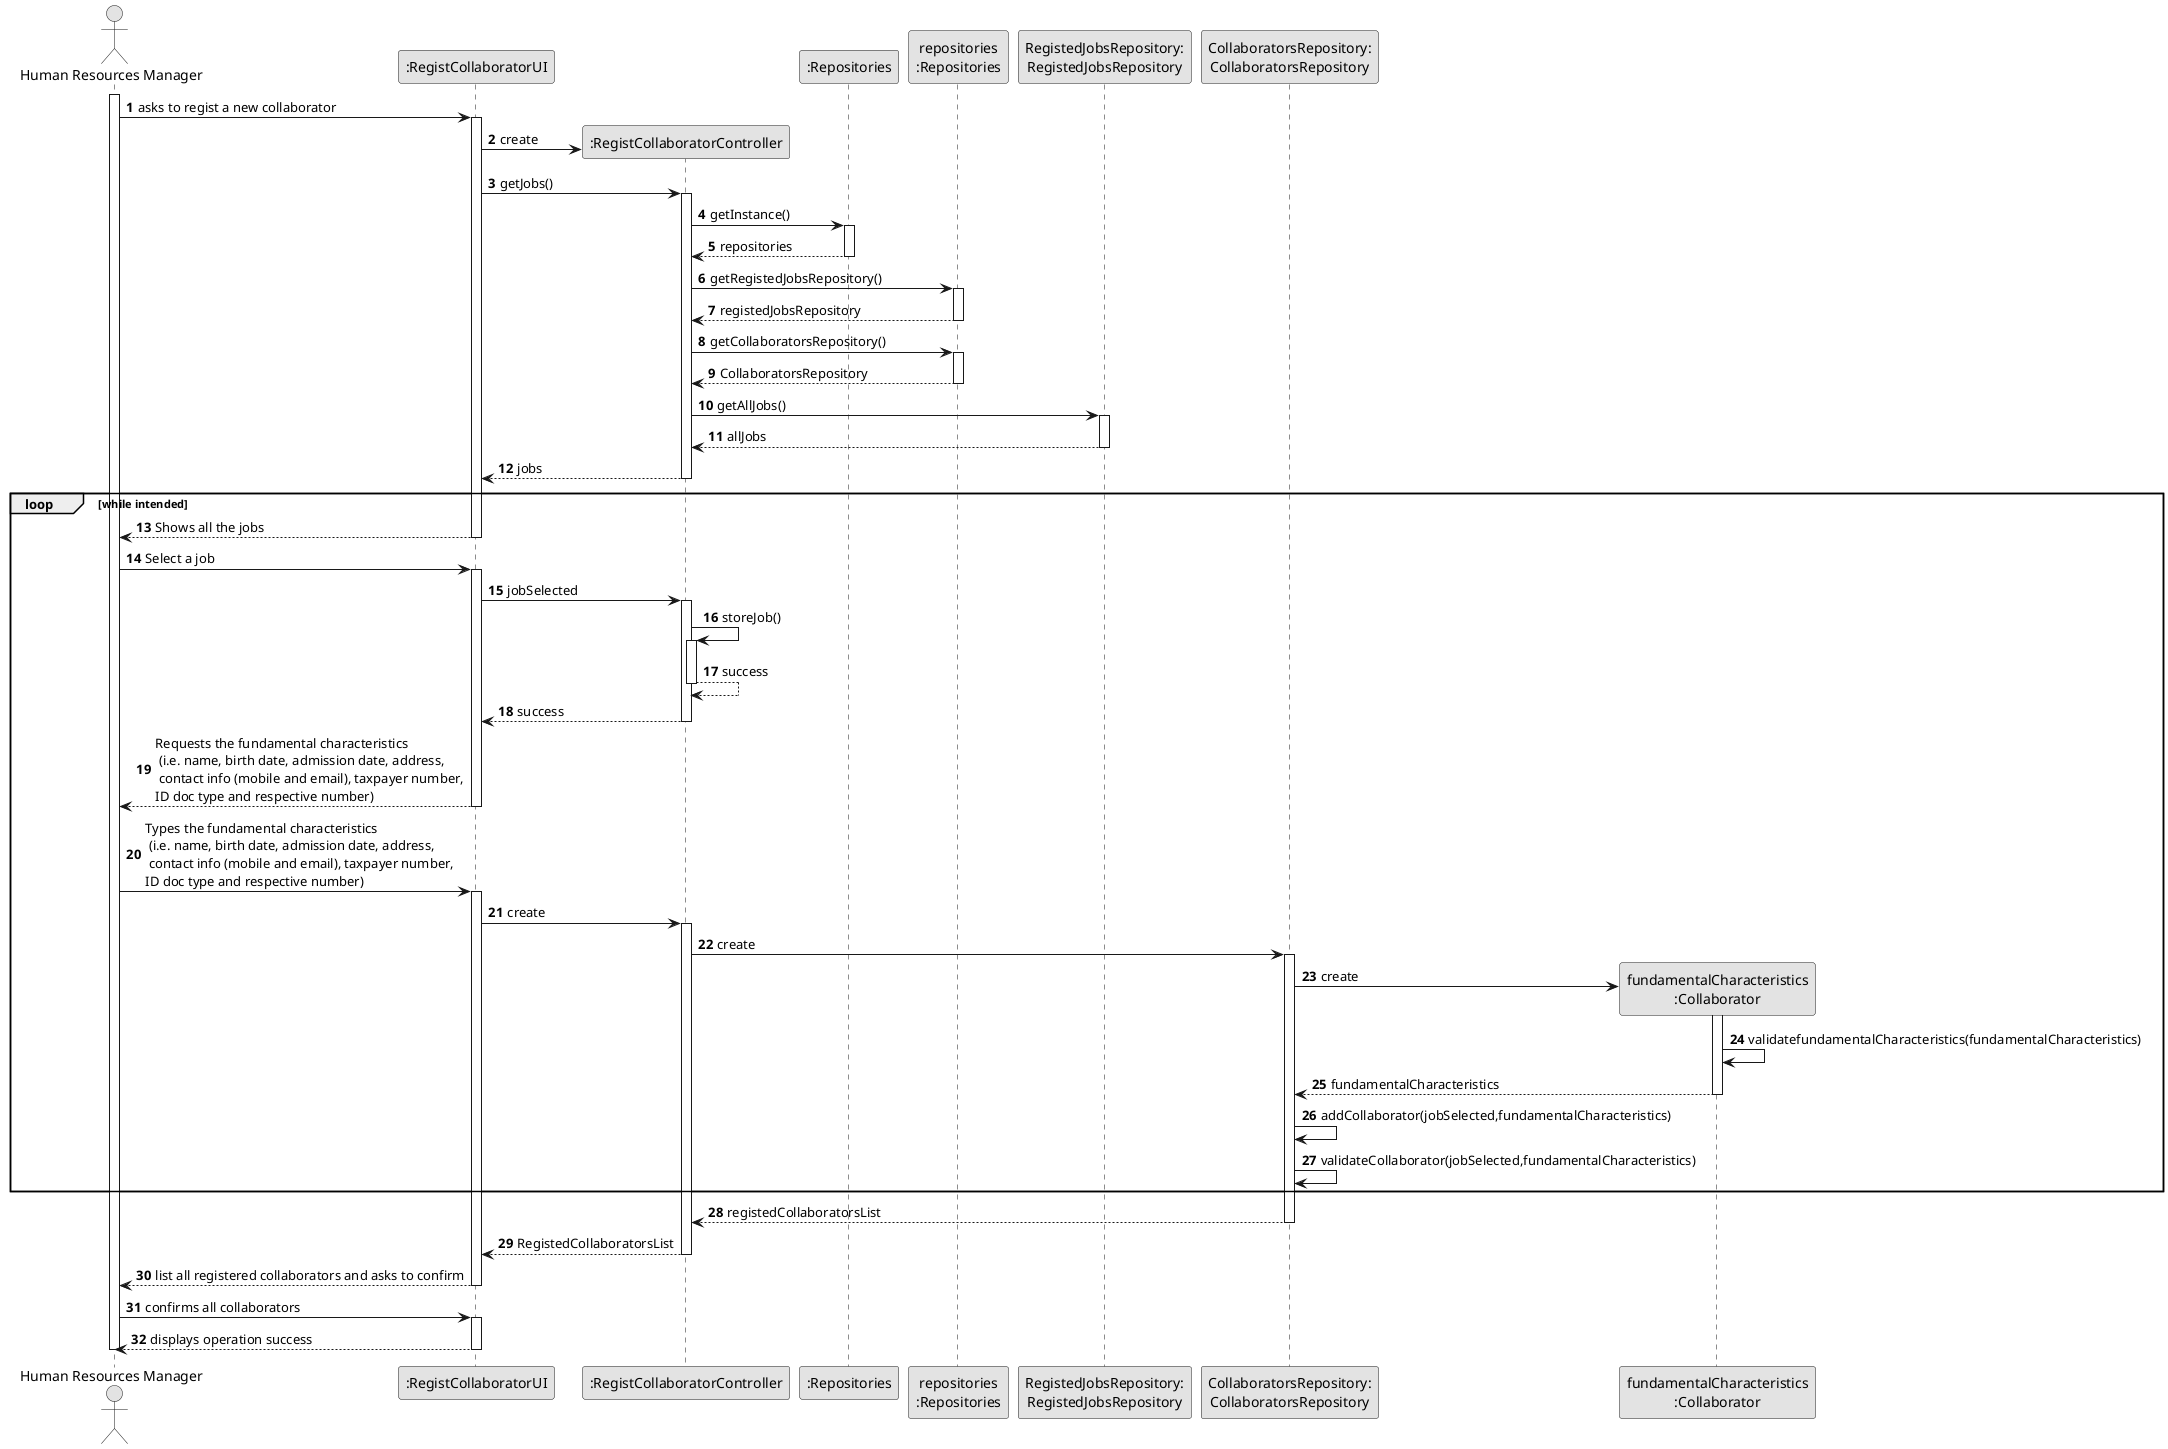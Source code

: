 @startuml
skinparam monochrome true
skinparam packageStyle rectangle
skinparam shadowing false

autonumber

'hide footbox
actor "Human Resources Manager" as ADM
participant ":RegistCollaboratorUI" as UI
participant ":RegistCollaboratorController" as CTRL
participant ":Repositories" as RepositorySingleton
participant "repositories\n:Repositories" as PLAT
participant "RegistedJobsRepository:\nRegistedJobsRepository" as RegistedJobsRepository
participant "CollaboratorsRepository:\nCollaboratorsRepository" as CollaboratorsRepository
participant "fundamentalCharacteristics\n:Collaborator" as Data

activate ADM

        ADM -> UI : asks to regist a new collaborator

        activate UI

'            UI --> ADM : requests data (reference, description,  informal \n description, technical description, duration, cost)
            'create CTRL
            UI -> CTRL** : create

            UI -> CTRL : getJobs()
            activate CTRL

                CTRL -> RepositorySingleton : getInstance()
                activate RepositorySingleton

                    RepositorySingleton --> CTRL: repositories
                deactivate RepositorySingleton

                CTRL -> PLAT : getRegistedJobsRepository()
                activate PLAT

                    PLAT --> CTRL: registedJobsRepository
                deactivate PLAT

                CTRL -> PLAT : getCollaboratorsRepository()
                activate PLAT

                PLAT --> CTRL: CollaboratorsRepository
                deactivate PLAT

                CTRL -> RegistedJobsRepository : getAllJobs()
                activate RegistedJobsRepository
                    RegistedJobsRepository --> CTRL : allJobs
                deactivate RegistedJobsRepository

                CTRL --> UI : jobs
            deactivate CTRL
        loop while intended
            UI --> ADM : Shows all the jobs
        deactivate UI

    ADM -> UI : Select a job
    activate UI

            UI -> CTRL : jobSelected
                activate CTRL
                CTRL -> CTRL : storeJob()

                activate CTRL
                    CTRL --> CTRL : success
                deactivate CTRL

                CTRL --> UI : success
            deactivate CTRL

            UI --> ADM : Requests the fundamental characteristics\n (i.e. name, birth date, admission date, address,\n contact info (mobile and email), taxpayer number,\nID doc type and respective number)
        deactivate UI

    ADM -> UI : Types the fundamental characteristics\n (i.e. name, birth date, admission date, address,\n contact info (mobile and email), taxpayer number,\nID doc type and respective number)
    activate UI
        UI -> CTRL: create

        activate CTRL
            CTRL -> CollaboratorsRepository : create

            activate CollaboratorsRepository
            CollaboratorsRepository -> Data**: create
        activate Data

        Data -> Data: validatefundamentalCharacteristics(fundamentalCharacteristics)

        Data --> CollaboratorsRepository : fundamentalCharacteristics
                    deactivate Data
                CollaboratorsRepository -> CollaboratorsRepository: addCollaborator(jobSelected,fundamentalCharacteristics)
                CollaboratorsRepository -> CollaboratorsRepository: validateCollaborator(jobSelected,fundamentalCharacteristics)
        end
                CollaboratorsRepository --> CTRL : registedCollaboratorsList
            deactivate CollaboratorsRepository

            CTRL --> UI : RegistedCollaboratorsList

        deactivate CTRL

        UI --> ADM : list all registered collaborators and asks to confirm

    deactivate UI

    ADM -> UI : confirms all collaborators

    activate UI
    UI --> ADM : displays operation success
    deactivate UI

deactivate ADM

@enduml